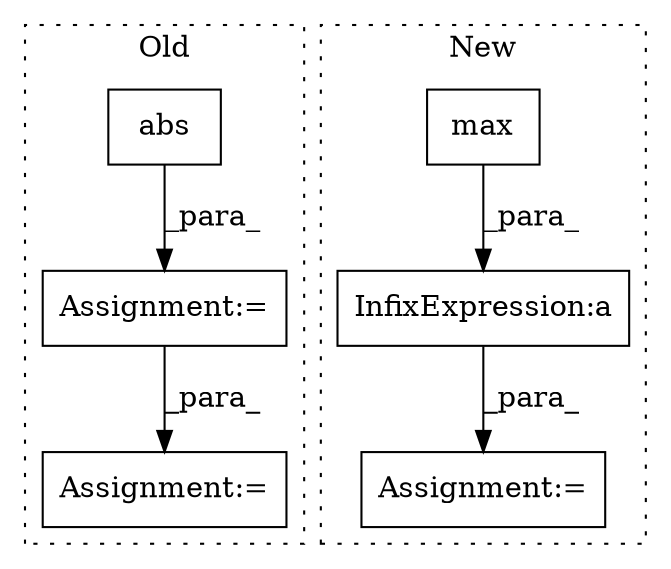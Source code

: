 digraph G {
subgraph cluster0 {
1 [label="abs" a="32" s="1346,1351" l="4,1" shape="box"];
3 [label="Assignment:=" a="7" s="1363" l="1" shape="box"];
5 [label="Assignment:=" a="7" s="1301" l="1" shape="box"];
label = "Old";
style="dotted";
}
subgraph cluster1 {
2 [label="max" a="32" s="1244" l="5" shape="box"];
4 [label="Assignment:=" a="7" s="1205" l="1" shape="box"];
6 [label="InfixExpression:a" a="27" s="1261" l="3" shape="box"];
label = "New";
style="dotted";
}
1 -> 5 [label="_para_"];
2 -> 6 [label="_para_"];
5 -> 3 [label="_para_"];
6 -> 4 [label="_para_"];
}